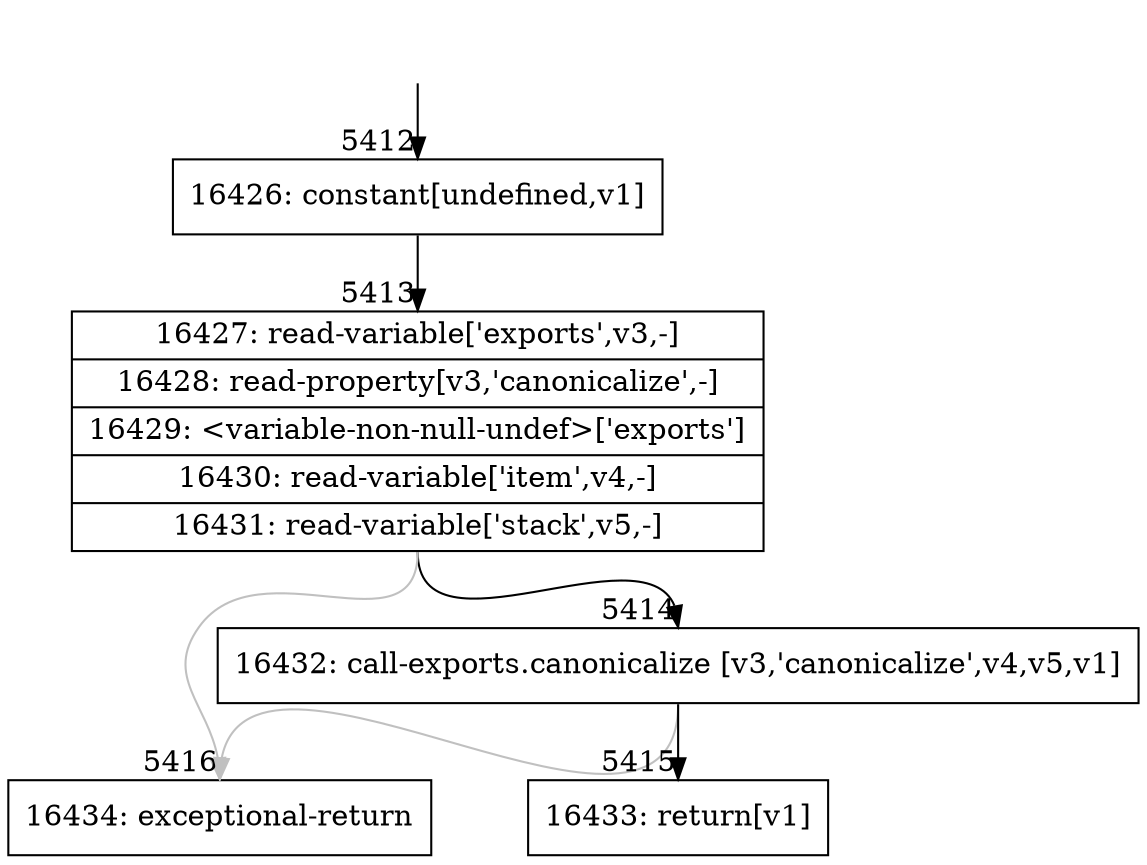 digraph {
rankdir="TD"
BB_entry469[shape=none,label=""];
BB_entry469 -> BB5412 [tailport=s, headport=n, headlabel="    5412"]
BB5412 [shape=record label="{16426: constant[undefined,v1]}" ] 
BB5412 -> BB5413 [tailport=s, headport=n, headlabel="      5413"]
BB5413 [shape=record label="{16427: read-variable['exports',v3,-]|16428: read-property[v3,'canonicalize',-]|16429: \<variable-non-null-undef\>['exports']|16430: read-variable['item',v4,-]|16431: read-variable['stack',v5,-]}" ] 
BB5413 -> BB5414 [tailport=s, headport=n, headlabel="      5414"]
BB5413 -> BB5416 [tailport=s, headport=n, color=gray, headlabel="      5416"]
BB5414 [shape=record label="{16432: call-exports.canonicalize [v3,'canonicalize',v4,v5,v1]}" ] 
BB5414 -> BB5415 [tailport=s, headport=n, headlabel="      5415"]
BB5414 -> BB5416 [tailport=s, headport=n, color=gray]
BB5415 [shape=record label="{16433: return[v1]}" ] 
BB5416 [shape=record label="{16434: exceptional-return}" ] 
//#$~ 6236
}
